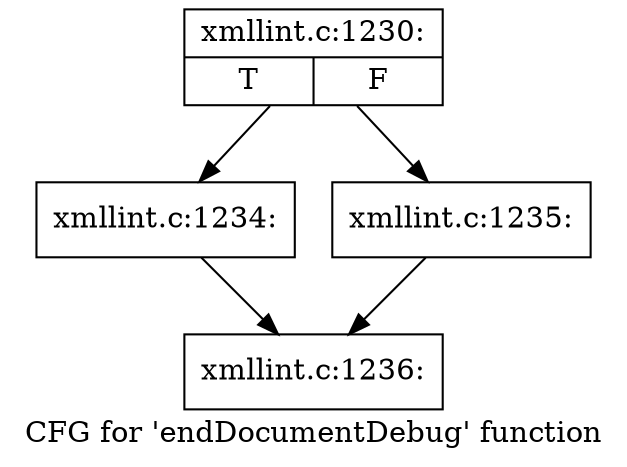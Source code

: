 digraph "CFG for 'endDocumentDebug' function" {
	label="CFG for 'endDocumentDebug' function";

	Node0x4fcdc00 [shape=record,label="{xmllint.c:1230:|{<s0>T|<s1>F}}"];
	Node0x4fcdc00 -> Node0x4fce7d0;
	Node0x4fcdc00 -> Node0x4fcddb0;
	Node0x4fce7d0 [shape=record,label="{xmllint.c:1234:}"];
	Node0x4fce7d0 -> Node0x4fce820;
	Node0x4fcddb0 [shape=record,label="{xmllint.c:1235:}"];
	Node0x4fcddb0 -> Node0x4fce820;
	Node0x4fce820 [shape=record,label="{xmllint.c:1236:}"];
}

